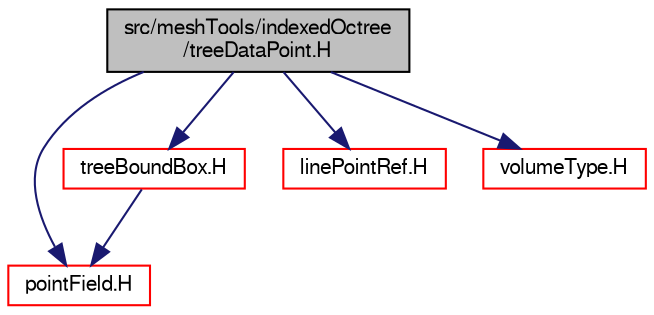 digraph "src/meshTools/indexedOctree/treeDataPoint.H"
{
  bgcolor="transparent";
  edge [fontname="FreeSans",fontsize="10",labelfontname="FreeSans",labelfontsize="10"];
  node [fontname="FreeSans",fontsize="10",shape=record];
  Node0 [label="src/meshTools/indexedOctree\l/treeDataPoint.H",height=0.2,width=0.4,color="black", fillcolor="grey75", style="filled", fontcolor="black"];
  Node0 -> Node1 [color="midnightblue",fontsize="10",style="solid",fontname="FreeSans"];
  Node1 [label="pointField.H",height=0.2,width=0.4,color="red",URL="$a12062.html"];
  Node0 -> Node107 [color="midnightblue",fontsize="10",style="solid",fontname="FreeSans"];
  Node107 [label="treeBoundBox.H",height=0.2,width=0.4,color="red",URL="$a12128.html"];
  Node107 -> Node1 [color="midnightblue",fontsize="10",style="solid",fontname="FreeSans"];
  Node0 -> Node120 [color="midnightblue",fontsize="10",style="solid",fontname="FreeSans"];
  Node120 [label="linePointRef.H",height=0.2,width=0.4,color="red",URL="$a12023.html"];
  Node0 -> Node150 [color="midnightblue",fontsize="10",style="solid",fontname="FreeSans"];
  Node150 [label="volumeType.H",height=0.2,width=0.4,color="red",URL="$a08405.html"];
}
